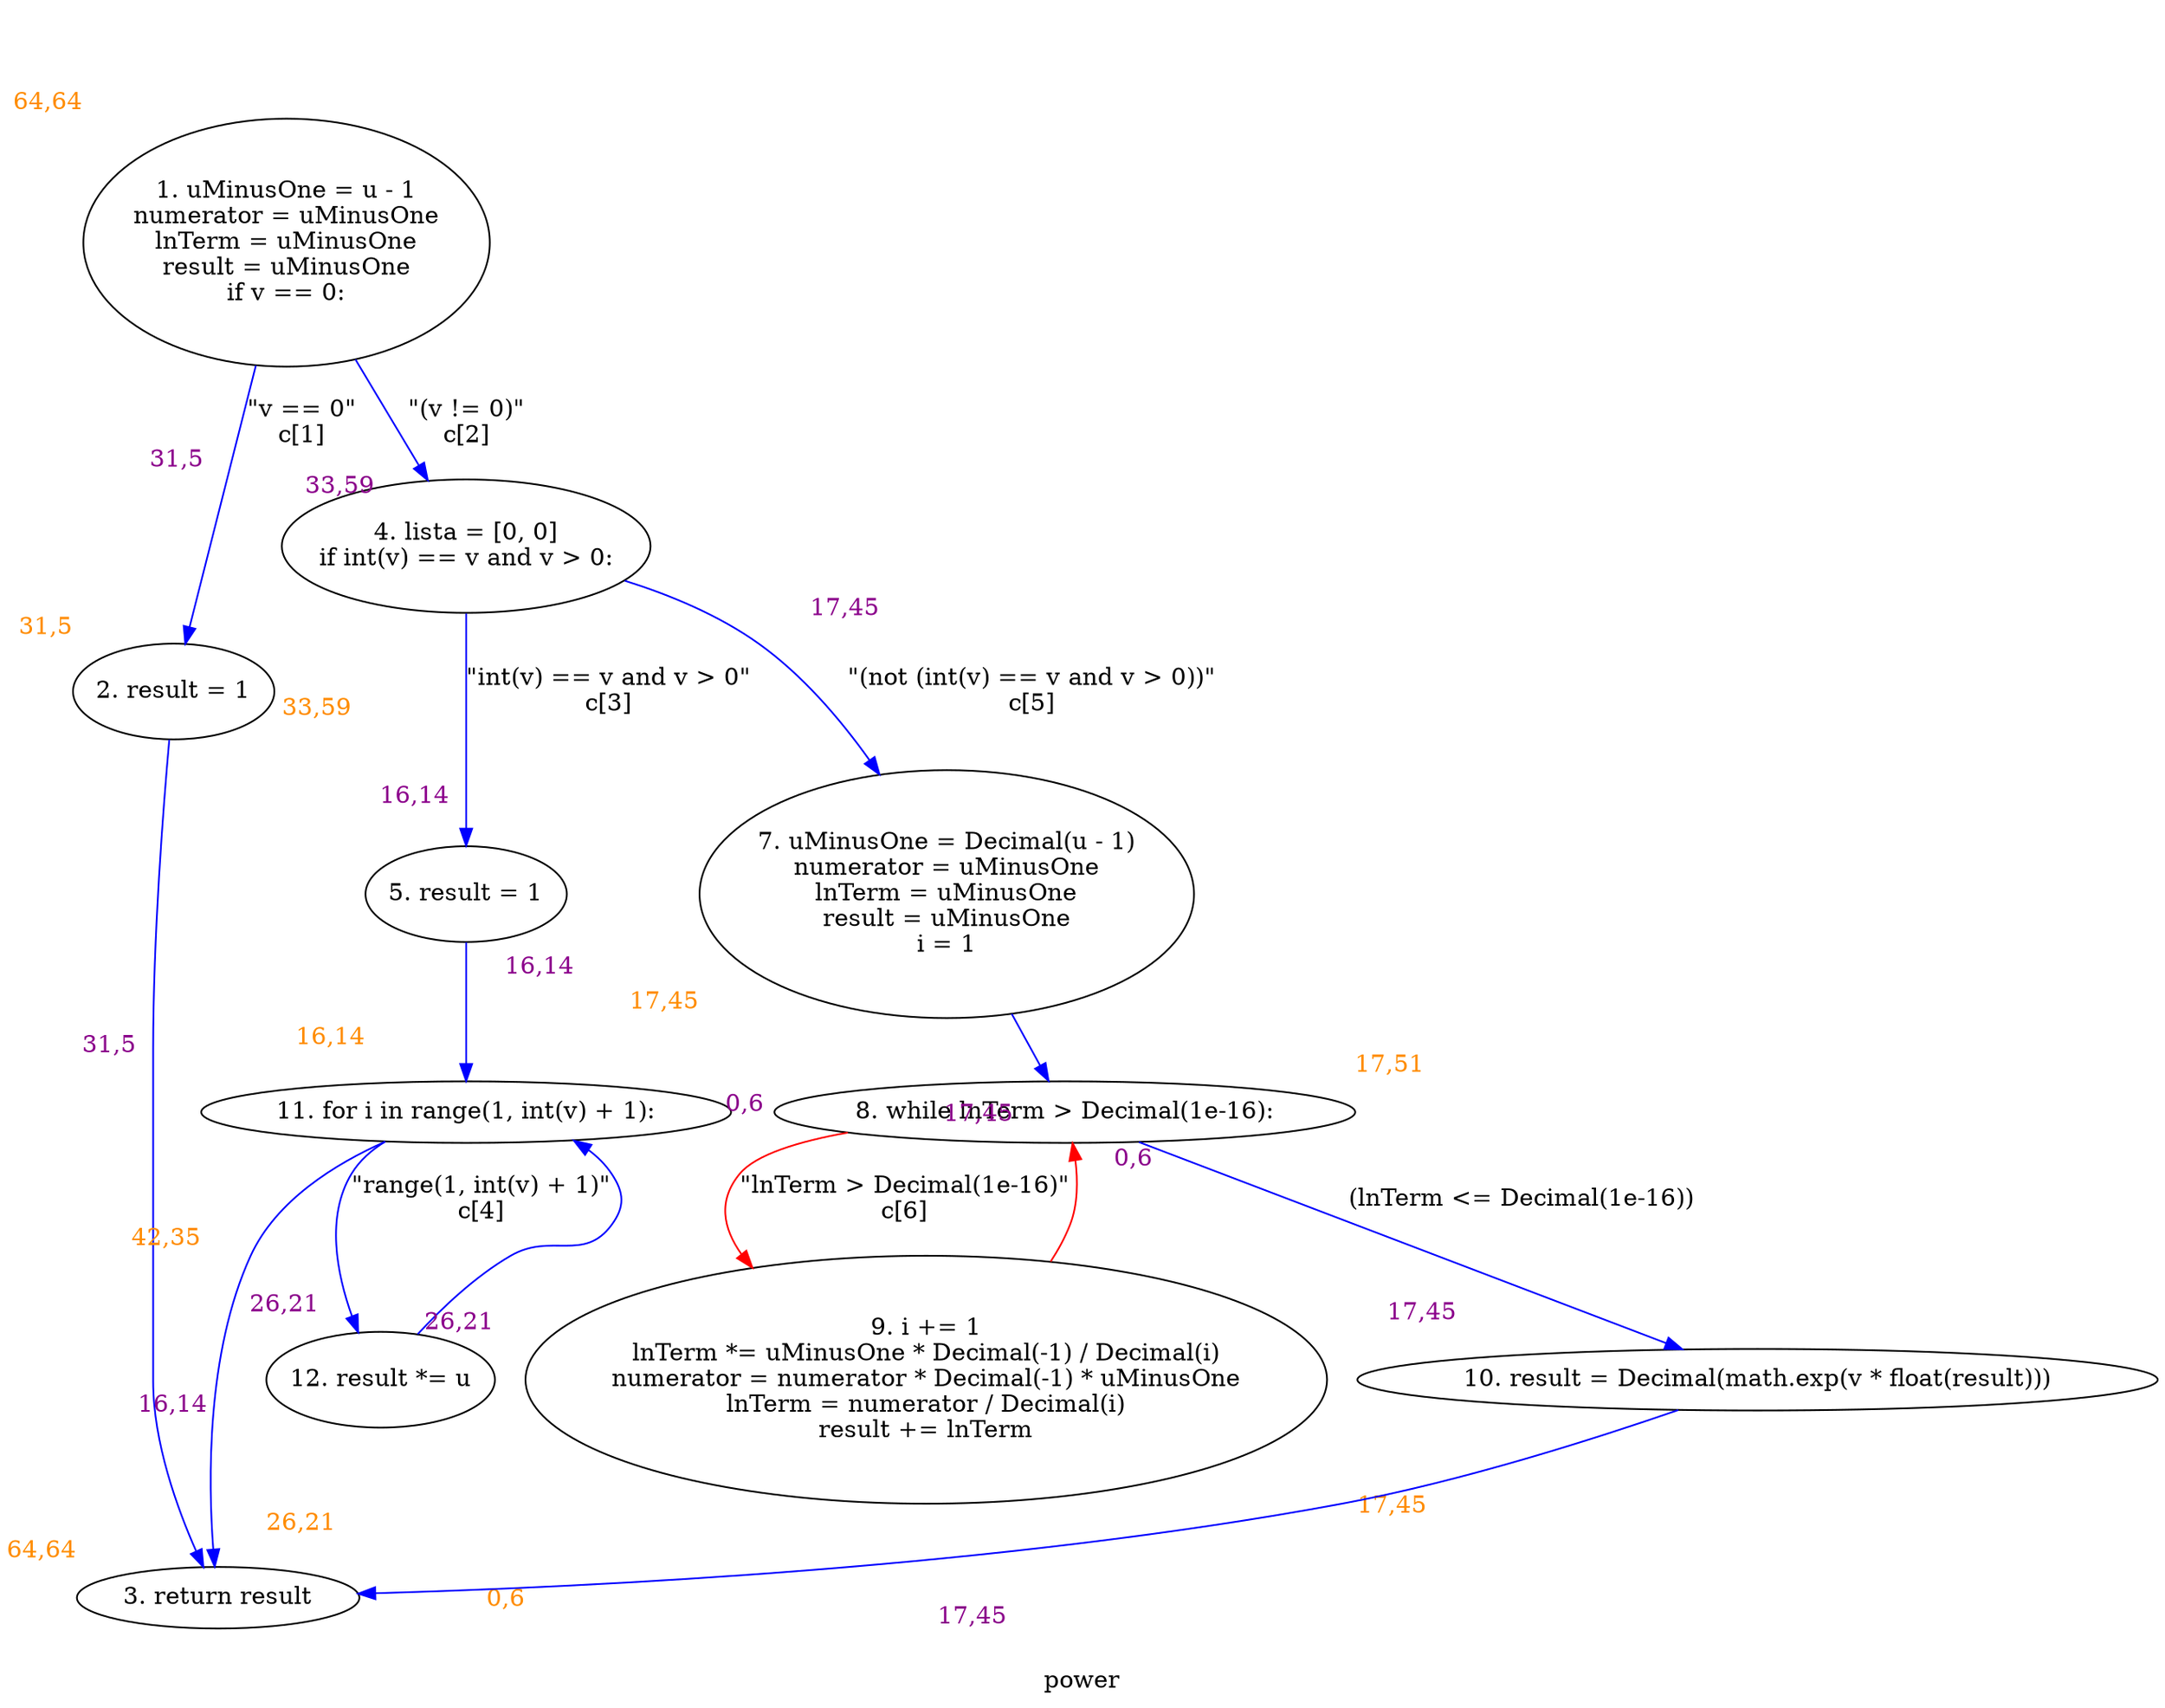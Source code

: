 digraph clusterpower {
	graph [bb="0,0,1098.9,925.37",
		label=power,
		lheight=0.22,
		lp="549.44,11.875",
		lwidth=0.49,
		xlabel=<<br></br><br></br><br></br><font color='darkorange'>-1,-1</font>>
	];
	node [label="\N",
		xlabel=<<br></br><br></br><br></br><font color='darkorange'>-1,-1</font>>
	];
	1	[height=2.0133,
		label="1. uMinusOne = u - 1
numerator = uMinusOne
lnTerm = uMinusOne
result = uMinusOne
if v == 0:",
		pos="138.58,837.14",
		width=2.9954,
		xlabel=<<br></br><br></br><br></br><font color='darkorange'>64,64</font>>,
		xlp="15.375,917.49"];
	2	[height=0.77585,
		label="2. result = 1",
		pos="93.584,573.1",
		width=1.3602,
		xlabel=<<br></br><br></br><br></br><font color='darkorange'>31,5</font>>,
		xlp="32.617,608.9"];
	1 -> 2	[color=blue,
		label="\"v == 0\"\nc[1]",
		label_bgcolor=white,
		lp="148.33,730.91",
		pos="e,98.22,601.09 126.35,764.88 117.91,715.74 107.02,652.33 100.17,612.43",
		xlabel=<<font color='darkmagenta' style='background-color:white;'><br/><br/>     31,5  <br/><br/></font>>,
		xlp="87.212,691.17"];
	4	[height=1.0852,
		label="4. lista = [0, 0]
if int(v) == v and v > 0:",
		pos="239.58,658.09",
		width=2.8923,
		xlabel=<<br></br><br></br><br></br><font color='darkorange'>33,59</font>>,
		xlp="120.09,626.9"];
	1 -> 4	[color=blue,
		label="\"(v != 0)\"\nc[2]",
		label_bgcolor=white,
		lp="233.96,730.91",
		pos="e,218.11,696.74 176.91,768.95 188.74,748.22 201.51,725.83 212.42,706.71",
		xlabel=<<font color='darkmagenta' style='background-color:white;'><br/><br/>     33,59  <br/><br/></font>>,
		xlp="169.05,740.65"];
	3	[height=0.5,
		label="3. return result
",
		pos="126.58,41.75",
		width=1.7788,
		xlabel=<<br></br><br></br><br></br><font color='darkorange'>64,64</font>>,
		xlp="47.172,67.625"];
	2 -> 3	[color=blue,
		label_bgcolor=white,
		pos="e,117.96,59.713 92.512,544.86 91.043,505.14 88.584,429.01 88.584,364.21 88.584,364.21 88.584,364.21 88.584,168.23 88.584,133.13 \
102.37,94.797 113.33,69.853",
		xlabel=<<font color='darkmagenta' style='background-color:white;'><br/><br/>     31,5  <br/><br/></font>>,
		xlp="63.459,347.59"];
	5	[height=0.77585,
		label="5. result = 1",
		pos="239.58,454.69",
		width=1.3602,
		xlabel=<<br></br><br></br><br></br><font color='darkorange'>16,14</font>>,
		xlp="175.24,490.49"];
	4 -> 5	[color=blue,
		label="\"int(v) == v and v > 0\"\nc[3]",
		label_bgcolor=white,
		lp="304.08,573.1",
		pos="e,239.58,482.93 239.58,618.74 239.58,583.05 239.58,530.15 239.58,494.36",
		xlabel=<<font color='darkmagenta' style='background-color:white;'><br/><br/>     16,14  <br/><br/></font>>,
		xlp="211.08,558.75"];
	7	[height=2.0133,
		label="7. uMinusOne = Decimal(u - 1)
numerator = uMinusOne
lnTerm = uMinusOne
result = uMinusOne
i = 1",
		pos="473.58,454.69",
		width=3.4521,
		xlabel=<<br></br><br></br><br></br><font color='darkorange'>17,45</font>>,
		xlp="333.93,535.04"];
	4 -> 7	[color=blue,
		label="\"(not (int(v) == v and v > 0))\"\nc[5]",
		label_bgcolor=white,
		lp="504.96,573.1",
		pos="e,437.19,524.3 318.61,632.38 337.48,624.24 356.72,613.89 372.58,601.03 395.34,582.58 415.16,557.71 431.07,533.77",
		xlabel=<<font color='darkmagenta' style='background-color:white;'><br/><br/>     17,45  <br/><br/></font>>,
		xlp="415.84,595.7"];
	11	[height=0.5,
		label="11. for i in range(1, int(v) + 1):
",
		pos="239.58,327.21",
		width=3.4283,
		xlabel=<<br></br><br></br><br></br><font color='darkorange'>42,35</font>>,
		xlp="100.79,317.08"];
	5 -> 11	[color=blue,
		label_bgcolor=white,
		pos="e,239.58,345.36 239.58,426.46 239.58,405.85 239.58,377.63 239.58,356.71",
		xlabel=<<font color='darkmagenta' style='background-color:white;'><br/><br/>     16,14  <br/><br/></font>>,
		xlp="211.08,393.84"];
	8	[height=0.5,
		label="8. while lnTerm > Decimal(1e-16):
",
		pos="528.58,327.21",
		width=3.8025,
		xlabel=<<br></br><br></br><br></br><font color='darkorange'>17,51</font>>,
		xlp="376.32,353.08"];
	7 -> 8	[color=blue,
		label_bgcolor=white,
		pos="e,521.11,345.26 504.14,383.98 508.54,373.93 512.84,364.13 516.57,355.62",
		xlabel=<<font color='darkmagenta' style='background-color:white;'><br/><br/>     17,45  <br/><br/></font>>,
		xlp="484.04,372.69"];
	11 -> 3	[color=blue,
		label_bgcolor=white,
		pos="e,125.24,60.204 206.68,309.45 198.03,304.24 189.04,298.05 181.58,291.21 161.54,272.82 155.22,267.15 145.58,241.71 123.86,184.34 \
123.08,111.32 124.68,71.629",
		xlabel=<<font color='darkmagenta' style='background-color:white;'><br/><br/>     16,14  <br/><br/></font>>,
		xlp="103.45,199.28"];
	12	[height=0.77585,
		label="12. result *= u",
		pos="207.58,169.23",
		width=1.478,
		xlabel=<<br></br><br></br><br></br><font color='darkorange'>26,21</font>>,
		xlp="139,149.17"];
	11 -> 12	[color=blue,
		label="\"range(1, int(v) + 1)\"\nc[4]",
		label_bgcolor=white,
		lp="252.08,275.46",
		pos="e,196.48,196.68 209.31,309.52 202.98,304.52 197.15,298.4 193.58,291.21 180.72,265.25 185.64,232.42 192.98,207.52",
		xlabel=<<font color='darkmagenta' style='background-color:white;'><br/><br/>     26,21  <br/><br/></font>>,
		xlp="157.12,260.94"];
	12 -> 11	[color=blue,
		label_bgcolor=white,
		pos="e,289.87,310.35 225.36,195.92 236.67,210.81 252.39,229.04 269.58,241.71 285.61,253.51 299.7,243.05 310.58,259.71 318.24,271.43 317.98,\
279.32 310.58,291.21 307.53,296.11 303.57,300.35 299.07,304.01",
		xlabel=<<font color='darkmagenta' style='background-color:white;'><br/><br/>     26,21  <br/><br/></font>>,
		xlp="241.13,249.62"];
	9	[height=2.0133,
		label="9. i += 1
lnTerm *= uMinusOne * Decimal(-1) / Decimal(i)
numerator = numerator * Decimal(-1) * uMinusOne
lnTerm = numerator / Decimal(\
i)
result += lnTerm",
		pos="492.58,169.23",
		width=5.9417,
		xlabel=<<br></br><br></br><br></br><font color='darkorange'>0,6</font>>,
		xlp="270.06,104.62"];
	8 -> 9	[color=red,
		label="\"lnTerm > Decimal(1e-16)\"\nc[6]",
		label_bgcolor=white,
		lp="451.71,275.46",
		pos="e,387.16,232.55 432.79,313.96 407.15,308.63 384.32,301.23 376.33,291.21 362.82,274.23 367.01,256.88 379.76,240.83",
		xlabel=<<font color='darkmagenta' style='background-color:white;'><br/><br/>     0,6  <br/><br/></font>>,
		xlp="375.96,296.38"];
	10	[height=0.5,
		label="10. result = Decimal(math.exp(v * float(result)))
",
		pos="911.58,169.23",
		width=5.2025,
		xlabel=<<br></br><br></br><br></br><font color='darkorange'>17,45</font>>,
		xlp="739.67,195.1"];
	8 -> 10	[color=blue,
		label="(lnTerm <= Decimal(1e-16))",
		label_bgcolor=white,
		lp="764.33,275.46",
		pos="e,869.93,187.19 569.21,309.66 639.17,281.17 782.3,222.88 859.49,191.45",
		xlabel=<<font color='darkmagenta' style='background-color:white;'><br/><br/>     17,45  <br/><br/></font>>,
		xlp="691.4,256.17"];
	9 -> 8	[color=red,
		label_bgcolor=white,
		pos="e,530.38,308.81 523.96,241.29 525.82,247.43 527.41,253.63 528.58,259.71 530.95,271.91 531.32,285.6 530.96,297.38",
		xlabel=<<font color='darkmagenta' style='background-color:white;'><br/><br/>     0,6  <br/><br/></font>>,
		xlp="552.27,282.36"];
	10 -> 3	[color=blue,
		label_bgcolor=white,
		pos="e,190.61,43.24 873.79,151.12 834.95,134.34 772.31,109.47 715.58,96.75 534.19,56.08 314.8,45.926 201.87,43.467",
		xlabel=<<font color='darkmagenta' style='background-color:white;'><br/><br/>     17,45  <br/><br/></font>>,
		xlp="507.51,74.394"];
}
